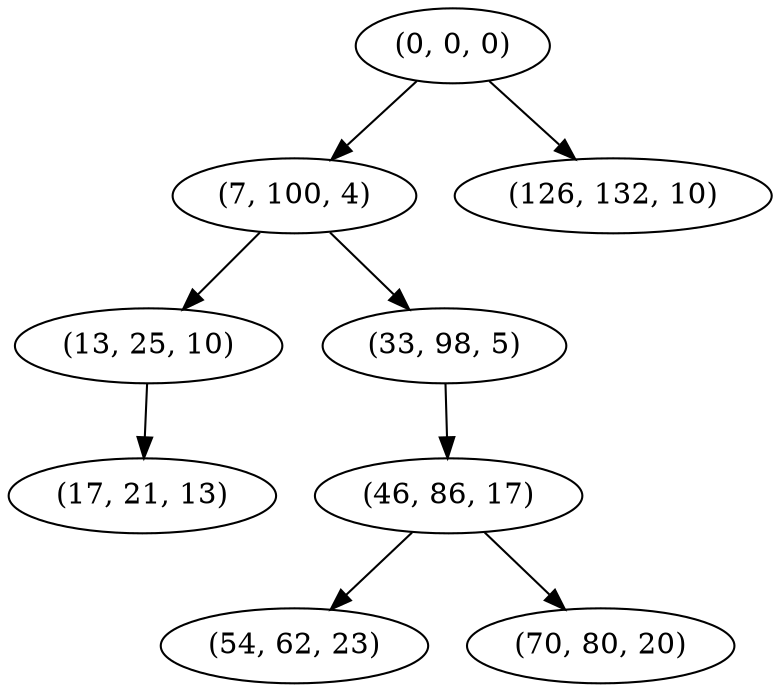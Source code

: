digraph tree {
    "(0, 0, 0)";
    "(7, 100, 4)";
    "(13, 25, 10)";
    "(17, 21, 13)";
    "(33, 98, 5)";
    "(46, 86, 17)";
    "(54, 62, 23)";
    "(70, 80, 20)";
    "(126, 132, 10)";
    "(0, 0, 0)" -> "(7, 100, 4)";
    "(0, 0, 0)" -> "(126, 132, 10)";
    "(7, 100, 4)" -> "(13, 25, 10)";
    "(7, 100, 4)" -> "(33, 98, 5)";
    "(13, 25, 10)" -> "(17, 21, 13)";
    "(33, 98, 5)" -> "(46, 86, 17)";
    "(46, 86, 17)" -> "(54, 62, 23)";
    "(46, 86, 17)" -> "(70, 80, 20)";
}
